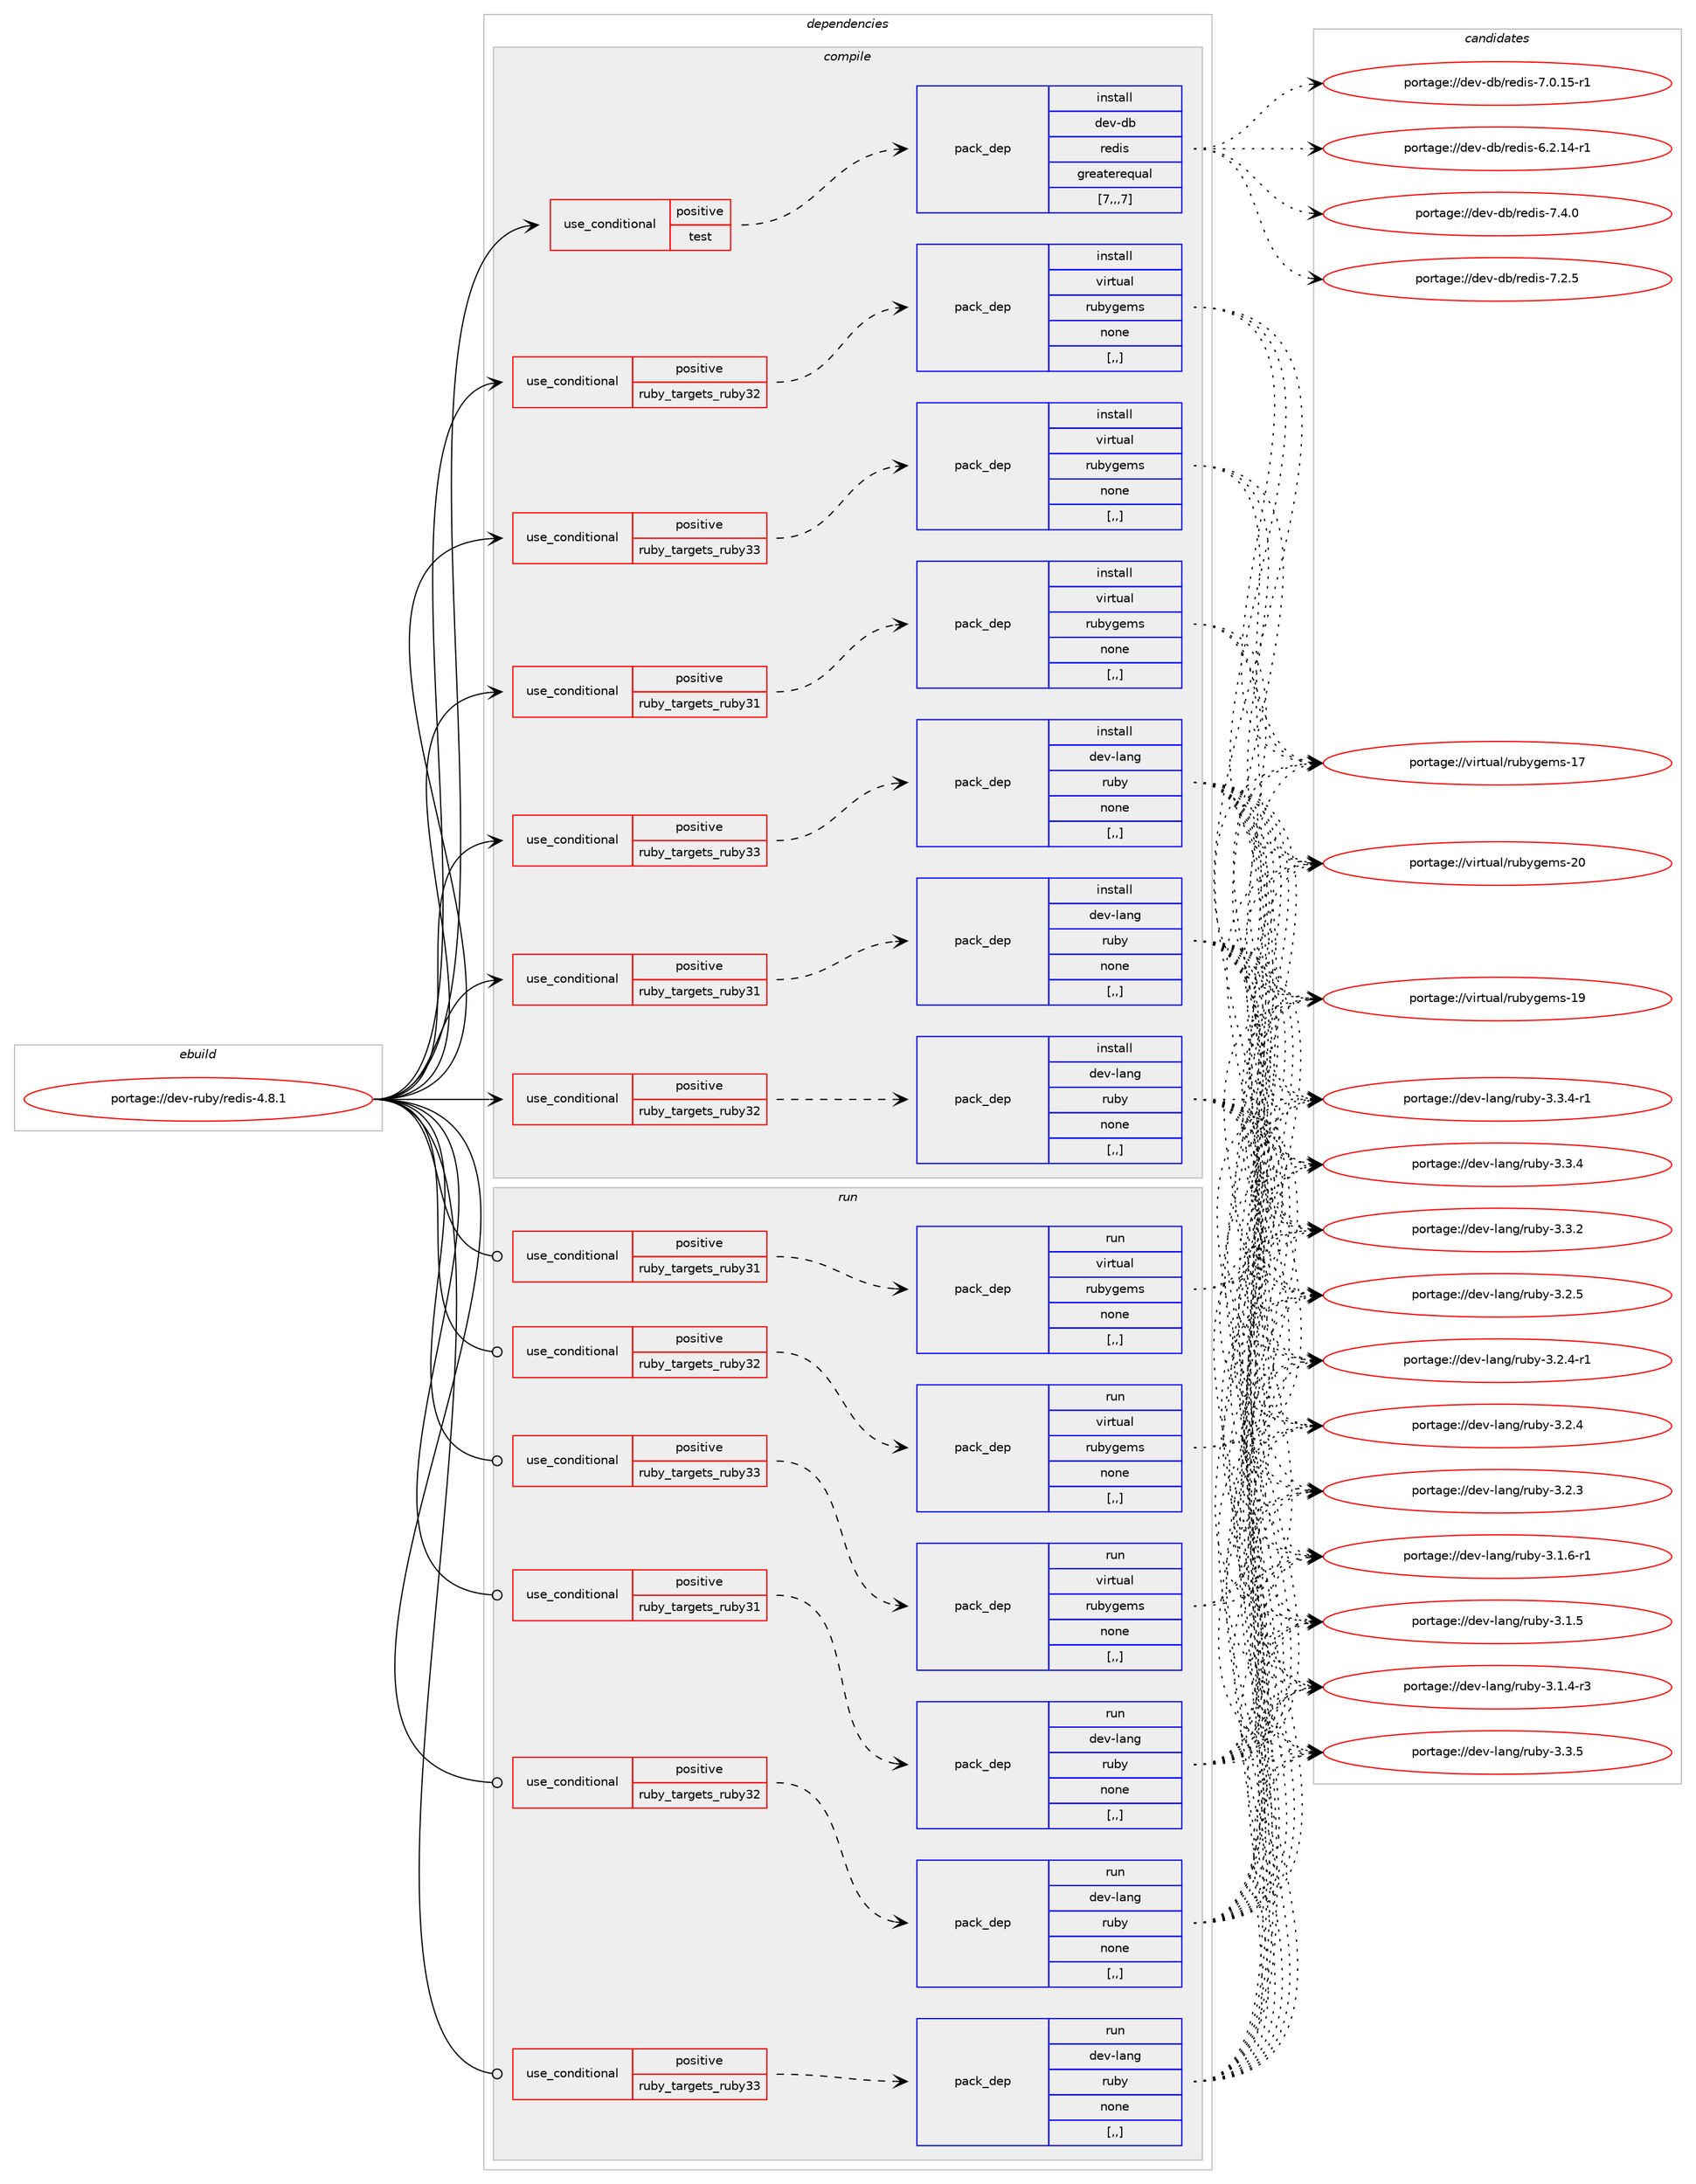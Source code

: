 digraph prolog {

# *************
# Graph options
# *************

newrank=true;
concentrate=true;
compound=true;
graph [rankdir=LR,fontname=Helvetica,fontsize=10,ranksep=1.5];#, ranksep=2.5, nodesep=0.2];
edge  [arrowhead=vee];
node  [fontname=Helvetica,fontsize=10];

# **********
# The ebuild
# **********

subgraph cluster_leftcol {
color=gray;
label=<<i>ebuild</i>>;
id [label="portage://dev-ruby/redis-4.8.1", color=red, width=4, href="../dev-ruby/redis-4.8.1.svg"];
}

# ****************
# The dependencies
# ****************

subgraph cluster_midcol {
color=gray;
label=<<i>dependencies</i>>;
subgraph cluster_compile {
fillcolor="#eeeeee";
style=filled;
label=<<i>compile</i>>;
subgraph cond185310 {
dependency694313 [label=<<TABLE BORDER="0" CELLBORDER="1" CELLSPACING="0" CELLPADDING="4"><TR><TD ROWSPAN="3" CELLPADDING="10">use_conditional</TD></TR><TR><TD>positive</TD></TR><TR><TD>ruby_targets_ruby31</TD></TR></TABLE>>, shape=none, color=red];
subgraph pack504052 {
dependency694314 [label=<<TABLE BORDER="0" CELLBORDER="1" CELLSPACING="0" CELLPADDING="4" WIDTH="220"><TR><TD ROWSPAN="6" CELLPADDING="30">pack_dep</TD></TR><TR><TD WIDTH="110">install</TD></TR><TR><TD>dev-lang</TD></TR><TR><TD>ruby</TD></TR><TR><TD>none</TD></TR><TR><TD>[,,]</TD></TR></TABLE>>, shape=none, color=blue];
}
dependency694313:e -> dependency694314:w [weight=20,style="dashed",arrowhead="vee"];
}
id:e -> dependency694313:w [weight=20,style="solid",arrowhead="vee"];
subgraph cond185311 {
dependency694315 [label=<<TABLE BORDER="0" CELLBORDER="1" CELLSPACING="0" CELLPADDING="4"><TR><TD ROWSPAN="3" CELLPADDING="10">use_conditional</TD></TR><TR><TD>positive</TD></TR><TR><TD>ruby_targets_ruby31</TD></TR></TABLE>>, shape=none, color=red];
subgraph pack504053 {
dependency694316 [label=<<TABLE BORDER="0" CELLBORDER="1" CELLSPACING="0" CELLPADDING="4" WIDTH="220"><TR><TD ROWSPAN="6" CELLPADDING="30">pack_dep</TD></TR><TR><TD WIDTH="110">install</TD></TR><TR><TD>virtual</TD></TR><TR><TD>rubygems</TD></TR><TR><TD>none</TD></TR><TR><TD>[,,]</TD></TR></TABLE>>, shape=none, color=blue];
}
dependency694315:e -> dependency694316:w [weight=20,style="dashed",arrowhead="vee"];
}
id:e -> dependency694315:w [weight=20,style="solid",arrowhead="vee"];
subgraph cond185312 {
dependency694317 [label=<<TABLE BORDER="0" CELLBORDER="1" CELLSPACING="0" CELLPADDING="4"><TR><TD ROWSPAN="3" CELLPADDING="10">use_conditional</TD></TR><TR><TD>positive</TD></TR><TR><TD>ruby_targets_ruby32</TD></TR></TABLE>>, shape=none, color=red];
subgraph pack504054 {
dependency694318 [label=<<TABLE BORDER="0" CELLBORDER="1" CELLSPACING="0" CELLPADDING="4" WIDTH="220"><TR><TD ROWSPAN="6" CELLPADDING="30">pack_dep</TD></TR><TR><TD WIDTH="110">install</TD></TR><TR><TD>dev-lang</TD></TR><TR><TD>ruby</TD></TR><TR><TD>none</TD></TR><TR><TD>[,,]</TD></TR></TABLE>>, shape=none, color=blue];
}
dependency694317:e -> dependency694318:w [weight=20,style="dashed",arrowhead="vee"];
}
id:e -> dependency694317:w [weight=20,style="solid",arrowhead="vee"];
subgraph cond185313 {
dependency694319 [label=<<TABLE BORDER="0" CELLBORDER="1" CELLSPACING="0" CELLPADDING="4"><TR><TD ROWSPAN="3" CELLPADDING="10">use_conditional</TD></TR><TR><TD>positive</TD></TR><TR><TD>ruby_targets_ruby32</TD></TR></TABLE>>, shape=none, color=red];
subgraph pack504055 {
dependency694320 [label=<<TABLE BORDER="0" CELLBORDER="1" CELLSPACING="0" CELLPADDING="4" WIDTH="220"><TR><TD ROWSPAN="6" CELLPADDING="30">pack_dep</TD></TR><TR><TD WIDTH="110">install</TD></TR><TR><TD>virtual</TD></TR><TR><TD>rubygems</TD></TR><TR><TD>none</TD></TR><TR><TD>[,,]</TD></TR></TABLE>>, shape=none, color=blue];
}
dependency694319:e -> dependency694320:w [weight=20,style="dashed",arrowhead="vee"];
}
id:e -> dependency694319:w [weight=20,style="solid",arrowhead="vee"];
subgraph cond185314 {
dependency694321 [label=<<TABLE BORDER="0" CELLBORDER="1" CELLSPACING="0" CELLPADDING="4"><TR><TD ROWSPAN="3" CELLPADDING="10">use_conditional</TD></TR><TR><TD>positive</TD></TR><TR><TD>ruby_targets_ruby33</TD></TR></TABLE>>, shape=none, color=red];
subgraph pack504056 {
dependency694322 [label=<<TABLE BORDER="0" CELLBORDER="1" CELLSPACING="0" CELLPADDING="4" WIDTH="220"><TR><TD ROWSPAN="6" CELLPADDING="30">pack_dep</TD></TR><TR><TD WIDTH="110">install</TD></TR><TR><TD>dev-lang</TD></TR><TR><TD>ruby</TD></TR><TR><TD>none</TD></TR><TR><TD>[,,]</TD></TR></TABLE>>, shape=none, color=blue];
}
dependency694321:e -> dependency694322:w [weight=20,style="dashed",arrowhead="vee"];
}
id:e -> dependency694321:w [weight=20,style="solid",arrowhead="vee"];
subgraph cond185315 {
dependency694323 [label=<<TABLE BORDER="0" CELLBORDER="1" CELLSPACING="0" CELLPADDING="4"><TR><TD ROWSPAN="3" CELLPADDING="10">use_conditional</TD></TR><TR><TD>positive</TD></TR><TR><TD>ruby_targets_ruby33</TD></TR></TABLE>>, shape=none, color=red];
subgraph pack504057 {
dependency694324 [label=<<TABLE BORDER="0" CELLBORDER="1" CELLSPACING="0" CELLPADDING="4" WIDTH="220"><TR><TD ROWSPAN="6" CELLPADDING="30">pack_dep</TD></TR><TR><TD WIDTH="110">install</TD></TR><TR><TD>virtual</TD></TR><TR><TD>rubygems</TD></TR><TR><TD>none</TD></TR><TR><TD>[,,]</TD></TR></TABLE>>, shape=none, color=blue];
}
dependency694323:e -> dependency694324:w [weight=20,style="dashed",arrowhead="vee"];
}
id:e -> dependency694323:w [weight=20,style="solid",arrowhead="vee"];
subgraph cond185316 {
dependency694325 [label=<<TABLE BORDER="0" CELLBORDER="1" CELLSPACING="0" CELLPADDING="4"><TR><TD ROWSPAN="3" CELLPADDING="10">use_conditional</TD></TR><TR><TD>positive</TD></TR><TR><TD>test</TD></TR></TABLE>>, shape=none, color=red];
subgraph pack504058 {
dependency694326 [label=<<TABLE BORDER="0" CELLBORDER="1" CELLSPACING="0" CELLPADDING="4" WIDTH="220"><TR><TD ROWSPAN="6" CELLPADDING="30">pack_dep</TD></TR><TR><TD WIDTH="110">install</TD></TR><TR><TD>dev-db</TD></TR><TR><TD>redis</TD></TR><TR><TD>greaterequal</TD></TR><TR><TD>[7,,,7]</TD></TR></TABLE>>, shape=none, color=blue];
}
dependency694325:e -> dependency694326:w [weight=20,style="dashed",arrowhead="vee"];
}
id:e -> dependency694325:w [weight=20,style="solid",arrowhead="vee"];
}
subgraph cluster_compileandrun {
fillcolor="#eeeeee";
style=filled;
label=<<i>compile and run</i>>;
}
subgraph cluster_run {
fillcolor="#eeeeee";
style=filled;
label=<<i>run</i>>;
subgraph cond185317 {
dependency694327 [label=<<TABLE BORDER="0" CELLBORDER="1" CELLSPACING="0" CELLPADDING="4"><TR><TD ROWSPAN="3" CELLPADDING="10">use_conditional</TD></TR><TR><TD>positive</TD></TR><TR><TD>ruby_targets_ruby31</TD></TR></TABLE>>, shape=none, color=red];
subgraph pack504059 {
dependency694328 [label=<<TABLE BORDER="0" CELLBORDER="1" CELLSPACING="0" CELLPADDING="4" WIDTH="220"><TR><TD ROWSPAN="6" CELLPADDING="30">pack_dep</TD></TR><TR><TD WIDTH="110">run</TD></TR><TR><TD>dev-lang</TD></TR><TR><TD>ruby</TD></TR><TR><TD>none</TD></TR><TR><TD>[,,]</TD></TR></TABLE>>, shape=none, color=blue];
}
dependency694327:e -> dependency694328:w [weight=20,style="dashed",arrowhead="vee"];
}
id:e -> dependency694327:w [weight=20,style="solid",arrowhead="odot"];
subgraph cond185318 {
dependency694329 [label=<<TABLE BORDER="0" CELLBORDER="1" CELLSPACING="0" CELLPADDING="4"><TR><TD ROWSPAN="3" CELLPADDING="10">use_conditional</TD></TR><TR><TD>positive</TD></TR><TR><TD>ruby_targets_ruby31</TD></TR></TABLE>>, shape=none, color=red];
subgraph pack504060 {
dependency694330 [label=<<TABLE BORDER="0" CELLBORDER="1" CELLSPACING="0" CELLPADDING="4" WIDTH="220"><TR><TD ROWSPAN="6" CELLPADDING="30">pack_dep</TD></TR><TR><TD WIDTH="110">run</TD></TR><TR><TD>virtual</TD></TR><TR><TD>rubygems</TD></TR><TR><TD>none</TD></TR><TR><TD>[,,]</TD></TR></TABLE>>, shape=none, color=blue];
}
dependency694329:e -> dependency694330:w [weight=20,style="dashed",arrowhead="vee"];
}
id:e -> dependency694329:w [weight=20,style="solid",arrowhead="odot"];
subgraph cond185319 {
dependency694331 [label=<<TABLE BORDER="0" CELLBORDER="1" CELLSPACING="0" CELLPADDING="4"><TR><TD ROWSPAN="3" CELLPADDING="10">use_conditional</TD></TR><TR><TD>positive</TD></TR><TR><TD>ruby_targets_ruby32</TD></TR></TABLE>>, shape=none, color=red];
subgraph pack504061 {
dependency694332 [label=<<TABLE BORDER="0" CELLBORDER="1" CELLSPACING="0" CELLPADDING="4" WIDTH="220"><TR><TD ROWSPAN="6" CELLPADDING="30">pack_dep</TD></TR><TR><TD WIDTH="110">run</TD></TR><TR><TD>dev-lang</TD></TR><TR><TD>ruby</TD></TR><TR><TD>none</TD></TR><TR><TD>[,,]</TD></TR></TABLE>>, shape=none, color=blue];
}
dependency694331:e -> dependency694332:w [weight=20,style="dashed",arrowhead="vee"];
}
id:e -> dependency694331:w [weight=20,style="solid",arrowhead="odot"];
subgraph cond185320 {
dependency694333 [label=<<TABLE BORDER="0" CELLBORDER="1" CELLSPACING="0" CELLPADDING="4"><TR><TD ROWSPAN="3" CELLPADDING="10">use_conditional</TD></TR><TR><TD>positive</TD></TR><TR><TD>ruby_targets_ruby32</TD></TR></TABLE>>, shape=none, color=red];
subgraph pack504062 {
dependency694334 [label=<<TABLE BORDER="0" CELLBORDER="1" CELLSPACING="0" CELLPADDING="4" WIDTH="220"><TR><TD ROWSPAN="6" CELLPADDING="30">pack_dep</TD></TR><TR><TD WIDTH="110">run</TD></TR><TR><TD>virtual</TD></TR><TR><TD>rubygems</TD></TR><TR><TD>none</TD></TR><TR><TD>[,,]</TD></TR></TABLE>>, shape=none, color=blue];
}
dependency694333:e -> dependency694334:w [weight=20,style="dashed",arrowhead="vee"];
}
id:e -> dependency694333:w [weight=20,style="solid",arrowhead="odot"];
subgraph cond185321 {
dependency694335 [label=<<TABLE BORDER="0" CELLBORDER="1" CELLSPACING="0" CELLPADDING="4"><TR><TD ROWSPAN="3" CELLPADDING="10">use_conditional</TD></TR><TR><TD>positive</TD></TR><TR><TD>ruby_targets_ruby33</TD></TR></TABLE>>, shape=none, color=red];
subgraph pack504063 {
dependency694336 [label=<<TABLE BORDER="0" CELLBORDER="1" CELLSPACING="0" CELLPADDING="4" WIDTH="220"><TR><TD ROWSPAN="6" CELLPADDING="30">pack_dep</TD></TR><TR><TD WIDTH="110">run</TD></TR><TR><TD>dev-lang</TD></TR><TR><TD>ruby</TD></TR><TR><TD>none</TD></TR><TR><TD>[,,]</TD></TR></TABLE>>, shape=none, color=blue];
}
dependency694335:e -> dependency694336:w [weight=20,style="dashed",arrowhead="vee"];
}
id:e -> dependency694335:w [weight=20,style="solid",arrowhead="odot"];
subgraph cond185322 {
dependency694337 [label=<<TABLE BORDER="0" CELLBORDER="1" CELLSPACING="0" CELLPADDING="4"><TR><TD ROWSPAN="3" CELLPADDING="10">use_conditional</TD></TR><TR><TD>positive</TD></TR><TR><TD>ruby_targets_ruby33</TD></TR></TABLE>>, shape=none, color=red];
subgraph pack504064 {
dependency694338 [label=<<TABLE BORDER="0" CELLBORDER="1" CELLSPACING="0" CELLPADDING="4" WIDTH="220"><TR><TD ROWSPAN="6" CELLPADDING="30">pack_dep</TD></TR><TR><TD WIDTH="110">run</TD></TR><TR><TD>virtual</TD></TR><TR><TD>rubygems</TD></TR><TR><TD>none</TD></TR><TR><TD>[,,]</TD></TR></TABLE>>, shape=none, color=blue];
}
dependency694337:e -> dependency694338:w [weight=20,style="dashed",arrowhead="vee"];
}
id:e -> dependency694337:w [weight=20,style="solid",arrowhead="odot"];
}
}

# **************
# The candidates
# **************

subgraph cluster_choices {
rank=same;
color=gray;
label=<<i>candidates</i>>;

subgraph choice504052 {
color=black;
nodesep=1;
choice10010111845108971101034711411798121455146514653 [label="portage://dev-lang/ruby-3.3.5", color=red, width=4,href="../dev-lang/ruby-3.3.5.svg"];
choice100101118451089711010347114117981214551465146524511449 [label="portage://dev-lang/ruby-3.3.4-r1", color=red, width=4,href="../dev-lang/ruby-3.3.4-r1.svg"];
choice10010111845108971101034711411798121455146514652 [label="portage://dev-lang/ruby-3.3.4", color=red, width=4,href="../dev-lang/ruby-3.3.4.svg"];
choice10010111845108971101034711411798121455146514650 [label="portage://dev-lang/ruby-3.3.2", color=red, width=4,href="../dev-lang/ruby-3.3.2.svg"];
choice10010111845108971101034711411798121455146504653 [label="portage://dev-lang/ruby-3.2.5", color=red, width=4,href="../dev-lang/ruby-3.2.5.svg"];
choice100101118451089711010347114117981214551465046524511449 [label="portage://dev-lang/ruby-3.2.4-r1", color=red, width=4,href="../dev-lang/ruby-3.2.4-r1.svg"];
choice10010111845108971101034711411798121455146504652 [label="portage://dev-lang/ruby-3.2.4", color=red, width=4,href="../dev-lang/ruby-3.2.4.svg"];
choice10010111845108971101034711411798121455146504651 [label="portage://dev-lang/ruby-3.2.3", color=red, width=4,href="../dev-lang/ruby-3.2.3.svg"];
choice100101118451089711010347114117981214551464946544511449 [label="portage://dev-lang/ruby-3.1.6-r1", color=red, width=4,href="../dev-lang/ruby-3.1.6-r1.svg"];
choice10010111845108971101034711411798121455146494653 [label="portage://dev-lang/ruby-3.1.5", color=red, width=4,href="../dev-lang/ruby-3.1.5.svg"];
choice100101118451089711010347114117981214551464946524511451 [label="portage://dev-lang/ruby-3.1.4-r3", color=red, width=4,href="../dev-lang/ruby-3.1.4-r3.svg"];
dependency694314:e -> choice10010111845108971101034711411798121455146514653:w [style=dotted,weight="100"];
dependency694314:e -> choice100101118451089711010347114117981214551465146524511449:w [style=dotted,weight="100"];
dependency694314:e -> choice10010111845108971101034711411798121455146514652:w [style=dotted,weight="100"];
dependency694314:e -> choice10010111845108971101034711411798121455146514650:w [style=dotted,weight="100"];
dependency694314:e -> choice10010111845108971101034711411798121455146504653:w [style=dotted,weight="100"];
dependency694314:e -> choice100101118451089711010347114117981214551465046524511449:w [style=dotted,weight="100"];
dependency694314:e -> choice10010111845108971101034711411798121455146504652:w [style=dotted,weight="100"];
dependency694314:e -> choice10010111845108971101034711411798121455146504651:w [style=dotted,weight="100"];
dependency694314:e -> choice100101118451089711010347114117981214551464946544511449:w [style=dotted,weight="100"];
dependency694314:e -> choice10010111845108971101034711411798121455146494653:w [style=dotted,weight="100"];
dependency694314:e -> choice100101118451089711010347114117981214551464946524511451:w [style=dotted,weight="100"];
}
subgraph choice504053 {
color=black;
nodesep=1;
choice118105114116117971084711411798121103101109115455048 [label="portage://virtual/rubygems-20", color=red, width=4,href="../virtual/rubygems-20.svg"];
choice118105114116117971084711411798121103101109115454957 [label="portage://virtual/rubygems-19", color=red, width=4,href="../virtual/rubygems-19.svg"];
choice118105114116117971084711411798121103101109115454955 [label="portage://virtual/rubygems-17", color=red, width=4,href="../virtual/rubygems-17.svg"];
dependency694316:e -> choice118105114116117971084711411798121103101109115455048:w [style=dotted,weight="100"];
dependency694316:e -> choice118105114116117971084711411798121103101109115454957:w [style=dotted,weight="100"];
dependency694316:e -> choice118105114116117971084711411798121103101109115454955:w [style=dotted,weight="100"];
}
subgraph choice504054 {
color=black;
nodesep=1;
choice10010111845108971101034711411798121455146514653 [label="portage://dev-lang/ruby-3.3.5", color=red, width=4,href="../dev-lang/ruby-3.3.5.svg"];
choice100101118451089711010347114117981214551465146524511449 [label="portage://dev-lang/ruby-3.3.4-r1", color=red, width=4,href="../dev-lang/ruby-3.3.4-r1.svg"];
choice10010111845108971101034711411798121455146514652 [label="portage://dev-lang/ruby-3.3.4", color=red, width=4,href="../dev-lang/ruby-3.3.4.svg"];
choice10010111845108971101034711411798121455146514650 [label="portage://dev-lang/ruby-3.3.2", color=red, width=4,href="../dev-lang/ruby-3.3.2.svg"];
choice10010111845108971101034711411798121455146504653 [label="portage://dev-lang/ruby-3.2.5", color=red, width=4,href="../dev-lang/ruby-3.2.5.svg"];
choice100101118451089711010347114117981214551465046524511449 [label="portage://dev-lang/ruby-3.2.4-r1", color=red, width=4,href="../dev-lang/ruby-3.2.4-r1.svg"];
choice10010111845108971101034711411798121455146504652 [label="portage://dev-lang/ruby-3.2.4", color=red, width=4,href="../dev-lang/ruby-3.2.4.svg"];
choice10010111845108971101034711411798121455146504651 [label="portage://dev-lang/ruby-3.2.3", color=red, width=4,href="../dev-lang/ruby-3.2.3.svg"];
choice100101118451089711010347114117981214551464946544511449 [label="portage://dev-lang/ruby-3.1.6-r1", color=red, width=4,href="../dev-lang/ruby-3.1.6-r1.svg"];
choice10010111845108971101034711411798121455146494653 [label="portage://dev-lang/ruby-3.1.5", color=red, width=4,href="../dev-lang/ruby-3.1.5.svg"];
choice100101118451089711010347114117981214551464946524511451 [label="portage://dev-lang/ruby-3.1.4-r3", color=red, width=4,href="../dev-lang/ruby-3.1.4-r3.svg"];
dependency694318:e -> choice10010111845108971101034711411798121455146514653:w [style=dotted,weight="100"];
dependency694318:e -> choice100101118451089711010347114117981214551465146524511449:w [style=dotted,weight="100"];
dependency694318:e -> choice10010111845108971101034711411798121455146514652:w [style=dotted,weight="100"];
dependency694318:e -> choice10010111845108971101034711411798121455146514650:w [style=dotted,weight="100"];
dependency694318:e -> choice10010111845108971101034711411798121455146504653:w [style=dotted,weight="100"];
dependency694318:e -> choice100101118451089711010347114117981214551465046524511449:w [style=dotted,weight="100"];
dependency694318:e -> choice10010111845108971101034711411798121455146504652:w [style=dotted,weight="100"];
dependency694318:e -> choice10010111845108971101034711411798121455146504651:w [style=dotted,weight="100"];
dependency694318:e -> choice100101118451089711010347114117981214551464946544511449:w [style=dotted,weight="100"];
dependency694318:e -> choice10010111845108971101034711411798121455146494653:w [style=dotted,weight="100"];
dependency694318:e -> choice100101118451089711010347114117981214551464946524511451:w [style=dotted,weight="100"];
}
subgraph choice504055 {
color=black;
nodesep=1;
choice118105114116117971084711411798121103101109115455048 [label="portage://virtual/rubygems-20", color=red, width=4,href="../virtual/rubygems-20.svg"];
choice118105114116117971084711411798121103101109115454957 [label="portage://virtual/rubygems-19", color=red, width=4,href="../virtual/rubygems-19.svg"];
choice118105114116117971084711411798121103101109115454955 [label="portage://virtual/rubygems-17", color=red, width=4,href="../virtual/rubygems-17.svg"];
dependency694320:e -> choice118105114116117971084711411798121103101109115455048:w [style=dotted,weight="100"];
dependency694320:e -> choice118105114116117971084711411798121103101109115454957:w [style=dotted,weight="100"];
dependency694320:e -> choice118105114116117971084711411798121103101109115454955:w [style=dotted,weight="100"];
}
subgraph choice504056 {
color=black;
nodesep=1;
choice10010111845108971101034711411798121455146514653 [label="portage://dev-lang/ruby-3.3.5", color=red, width=4,href="../dev-lang/ruby-3.3.5.svg"];
choice100101118451089711010347114117981214551465146524511449 [label="portage://dev-lang/ruby-3.3.4-r1", color=red, width=4,href="../dev-lang/ruby-3.3.4-r1.svg"];
choice10010111845108971101034711411798121455146514652 [label="portage://dev-lang/ruby-3.3.4", color=red, width=4,href="../dev-lang/ruby-3.3.4.svg"];
choice10010111845108971101034711411798121455146514650 [label="portage://dev-lang/ruby-3.3.2", color=red, width=4,href="../dev-lang/ruby-3.3.2.svg"];
choice10010111845108971101034711411798121455146504653 [label="portage://dev-lang/ruby-3.2.5", color=red, width=4,href="../dev-lang/ruby-3.2.5.svg"];
choice100101118451089711010347114117981214551465046524511449 [label="portage://dev-lang/ruby-3.2.4-r1", color=red, width=4,href="../dev-lang/ruby-3.2.4-r1.svg"];
choice10010111845108971101034711411798121455146504652 [label="portage://dev-lang/ruby-3.2.4", color=red, width=4,href="../dev-lang/ruby-3.2.4.svg"];
choice10010111845108971101034711411798121455146504651 [label="portage://dev-lang/ruby-3.2.3", color=red, width=4,href="../dev-lang/ruby-3.2.3.svg"];
choice100101118451089711010347114117981214551464946544511449 [label="portage://dev-lang/ruby-3.1.6-r1", color=red, width=4,href="../dev-lang/ruby-3.1.6-r1.svg"];
choice10010111845108971101034711411798121455146494653 [label="portage://dev-lang/ruby-3.1.5", color=red, width=4,href="../dev-lang/ruby-3.1.5.svg"];
choice100101118451089711010347114117981214551464946524511451 [label="portage://dev-lang/ruby-3.1.4-r3", color=red, width=4,href="../dev-lang/ruby-3.1.4-r3.svg"];
dependency694322:e -> choice10010111845108971101034711411798121455146514653:w [style=dotted,weight="100"];
dependency694322:e -> choice100101118451089711010347114117981214551465146524511449:w [style=dotted,weight="100"];
dependency694322:e -> choice10010111845108971101034711411798121455146514652:w [style=dotted,weight="100"];
dependency694322:e -> choice10010111845108971101034711411798121455146514650:w [style=dotted,weight="100"];
dependency694322:e -> choice10010111845108971101034711411798121455146504653:w [style=dotted,weight="100"];
dependency694322:e -> choice100101118451089711010347114117981214551465046524511449:w [style=dotted,weight="100"];
dependency694322:e -> choice10010111845108971101034711411798121455146504652:w [style=dotted,weight="100"];
dependency694322:e -> choice10010111845108971101034711411798121455146504651:w [style=dotted,weight="100"];
dependency694322:e -> choice100101118451089711010347114117981214551464946544511449:w [style=dotted,weight="100"];
dependency694322:e -> choice10010111845108971101034711411798121455146494653:w [style=dotted,weight="100"];
dependency694322:e -> choice100101118451089711010347114117981214551464946524511451:w [style=dotted,weight="100"];
}
subgraph choice504057 {
color=black;
nodesep=1;
choice118105114116117971084711411798121103101109115455048 [label="portage://virtual/rubygems-20", color=red, width=4,href="../virtual/rubygems-20.svg"];
choice118105114116117971084711411798121103101109115454957 [label="portage://virtual/rubygems-19", color=red, width=4,href="../virtual/rubygems-19.svg"];
choice118105114116117971084711411798121103101109115454955 [label="portage://virtual/rubygems-17", color=red, width=4,href="../virtual/rubygems-17.svg"];
dependency694324:e -> choice118105114116117971084711411798121103101109115455048:w [style=dotted,weight="100"];
dependency694324:e -> choice118105114116117971084711411798121103101109115454957:w [style=dotted,weight="100"];
dependency694324:e -> choice118105114116117971084711411798121103101109115454955:w [style=dotted,weight="100"];
}
subgraph choice504058 {
color=black;
nodesep=1;
choice100101118451009847114101100105115455546524648 [label="portage://dev-db/redis-7.4.0", color=red, width=4,href="../dev-db/redis-7.4.0.svg"];
choice100101118451009847114101100105115455546504653 [label="portage://dev-db/redis-7.2.5", color=red, width=4,href="../dev-db/redis-7.2.5.svg"];
choice100101118451009847114101100105115455546484649534511449 [label="portage://dev-db/redis-7.0.15-r1", color=red, width=4,href="../dev-db/redis-7.0.15-r1.svg"];
choice100101118451009847114101100105115455446504649524511449 [label="portage://dev-db/redis-6.2.14-r1", color=red, width=4,href="../dev-db/redis-6.2.14-r1.svg"];
dependency694326:e -> choice100101118451009847114101100105115455546524648:w [style=dotted,weight="100"];
dependency694326:e -> choice100101118451009847114101100105115455546504653:w [style=dotted,weight="100"];
dependency694326:e -> choice100101118451009847114101100105115455546484649534511449:w [style=dotted,weight="100"];
dependency694326:e -> choice100101118451009847114101100105115455446504649524511449:w [style=dotted,weight="100"];
}
subgraph choice504059 {
color=black;
nodesep=1;
choice10010111845108971101034711411798121455146514653 [label="portage://dev-lang/ruby-3.3.5", color=red, width=4,href="../dev-lang/ruby-3.3.5.svg"];
choice100101118451089711010347114117981214551465146524511449 [label="portage://dev-lang/ruby-3.3.4-r1", color=red, width=4,href="../dev-lang/ruby-3.3.4-r1.svg"];
choice10010111845108971101034711411798121455146514652 [label="portage://dev-lang/ruby-3.3.4", color=red, width=4,href="../dev-lang/ruby-3.3.4.svg"];
choice10010111845108971101034711411798121455146514650 [label="portage://dev-lang/ruby-3.3.2", color=red, width=4,href="../dev-lang/ruby-3.3.2.svg"];
choice10010111845108971101034711411798121455146504653 [label="portage://dev-lang/ruby-3.2.5", color=red, width=4,href="../dev-lang/ruby-3.2.5.svg"];
choice100101118451089711010347114117981214551465046524511449 [label="portage://dev-lang/ruby-3.2.4-r1", color=red, width=4,href="../dev-lang/ruby-3.2.4-r1.svg"];
choice10010111845108971101034711411798121455146504652 [label="portage://dev-lang/ruby-3.2.4", color=red, width=4,href="../dev-lang/ruby-3.2.4.svg"];
choice10010111845108971101034711411798121455146504651 [label="portage://dev-lang/ruby-3.2.3", color=red, width=4,href="../dev-lang/ruby-3.2.3.svg"];
choice100101118451089711010347114117981214551464946544511449 [label="portage://dev-lang/ruby-3.1.6-r1", color=red, width=4,href="../dev-lang/ruby-3.1.6-r1.svg"];
choice10010111845108971101034711411798121455146494653 [label="portage://dev-lang/ruby-3.1.5", color=red, width=4,href="../dev-lang/ruby-3.1.5.svg"];
choice100101118451089711010347114117981214551464946524511451 [label="portage://dev-lang/ruby-3.1.4-r3", color=red, width=4,href="../dev-lang/ruby-3.1.4-r3.svg"];
dependency694328:e -> choice10010111845108971101034711411798121455146514653:w [style=dotted,weight="100"];
dependency694328:e -> choice100101118451089711010347114117981214551465146524511449:w [style=dotted,weight="100"];
dependency694328:e -> choice10010111845108971101034711411798121455146514652:w [style=dotted,weight="100"];
dependency694328:e -> choice10010111845108971101034711411798121455146514650:w [style=dotted,weight="100"];
dependency694328:e -> choice10010111845108971101034711411798121455146504653:w [style=dotted,weight="100"];
dependency694328:e -> choice100101118451089711010347114117981214551465046524511449:w [style=dotted,weight="100"];
dependency694328:e -> choice10010111845108971101034711411798121455146504652:w [style=dotted,weight="100"];
dependency694328:e -> choice10010111845108971101034711411798121455146504651:w [style=dotted,weight="100"];
dependency694328:e -> choice100101118451089711010347114117981214551464946544511449:w [style=dotted,weight="100"];
dependency694328:e -> choice10010111845108971101034711411798121455146494653:w [style=dotted,weight="100"];
dependency694328:e -> choice100101118451089711010347114117981214551464946524511451:w [style=dotted,weight="100"];
}
subgraph choice504060 {
color=black;
nodesep=1;
choice118105114116117971084711411798121103101109115455048 [label="portage://virtual/rubygems-20", color=red, width=4,href="../virtual/rubygems-20.svg"];
choice118105114116117971084711411798121103101109115454957 [label="portage://virtual/rubygems-19", color=red, width=4,href="../virtual/rubygems-19.svg"];
choice118105114116117971084711411798121103101109115454955 [label="portage://virtual/rubygems-17", color=red, width=4,href="../virtual/rubygems-17.svg"];
dependency694330:e -> choice118105114116117971084711411798121103101109115455048:w [style=dotted,weight="100"];
dependency694330:e -> choice118105114116117971084711411798121103101109115454957:w [style=dotted,weight="100"];
dependency694330:e -> choice118105114116117971084711411798121103101109115454955:w [style=dotted,weight="100"];
}
subgraph choice504061 {
color=black;
nodesep=1;
choice10010111845108971101034711411798121455146514653 [label="portage://dev-lang/ruby-3.3.5", color=red, width=4,href="../dev-lang/ruby-3.3.5.svg"];
choice100101118451089711010347114117981214551465146524511449 [label="portage://dev-lang/ruby-3.3.4-r1", color=red, width=4,href="../dev-lang/ruby-3.3.4-r1.svg"];
choice10010111845108971101034711411798121455146514652 [label="portage://dev-lang/ruby-3.3.4", color=red, width=4,href="../dev-lang/ruby-3.3.4.svg"];
choice10010111845108971101034711411798121455146514650 [label="portage://dev-lang/ruby-3.3.2", color=red, width=4,href="../dev-lang/ruby-3.3.2.svg"];
choice10010111845108971101034711411798121455146504653 [label="portage://dev-lang/ruby-3.2.5", color=red, width=4,href="../dev-lang/ruby-3.2.5.svg"];
choice100101118451089711010347114117981214551465046524511449 [label="portage://dev-lang/ruby-3.2.4-r1", color=red, width=4,href="../dev-lang/ruby-3.2.4-r1.svg"];
choice10010111845108971101034711411798121455146504652 [label="portage://dev-lang/ruby-3.2.4", color=red, width=4,href="../dev-lang/ruby-3.2.4.svg"];
choice10010111845108971101034711411798121455146504651 [label="portage://dev-lang/ruby-3.2.3", color=red, width=4,href="../dev-lang/ruby-3.2.3.svg"];
choice100101118451089711010347114117981214551464946544511449 [label="portage://dev-lang/ruby-3.1.6-r1", color=red, width=4,href="../dev-lang/ruby-3.1.6-r1.svg"];
choice10010111845108971101034711411798121455146494653 [label="portage://dev-lang/ruby-3.1.5", color=red, width=4,href="../dev-lang/ruby-3.1.5.svg"];
choice100101118451089711010347114117981214551464946524511451 [label="portage://dev-lang/ruby-3.1.4-r3", color=red, width=4,href="../dev-lang/ruby-3.1.4-r3.svg"];
dependency694332:e -> choice10010111845108971101034711411798121455146514653:w [style=dotted,weight="100"];
dependency694332:e -> choice100101118451089711010347114117981214551465146524511449:w [style=dotted,weight="100"];
dependency694332:e -> choice10010111845108971101034711411798121455146514652:w [style=dotted,weight="100"];
dependency694332:e -> choice10010111845108971101034711411798121455146514650:w [style=dotted,weight="100"];
dependency694332:e -> choice10010111845108971101034711411798121455146504653:w [style=dotted,weight="100"];
dependency694332:e -> choice100101118451089711010347114117981214551465046524511449:w [style=dotted,weight="100"];
dependency694332:e -> choice10010111845108971101034711411798121455146504652:w [style=dotted,weight="100"];
dependency694332:e -> choice10010111845108971101034711411798121455146504651:w [style=dotted,weight="100"];
dependency694332:e -> choice100101118451089711010347114117981214551464946544511449:w [style=dotted,weight="100"];
dependency694332:e -> choice10010111845108971101034711411798121455146494653:w [style=dotted,weight="100"];
dependency694332:e -> choice100101118451089711010347114117981214551464946524511451:w [style=dotted,weight="100"];
}
subgraph choice504062 {
color=black;
nodesep=1;
choice118105114116117971084711411798121103101109115455048 [label="portage://virtual/rubygems-20", color=red, width=4,href="../virtual/rubygems-20.svg"];
choice118105114116117971084711411798121103101109115454957 [label="portage://virtual/rubygems-19", color=red, width=4,href="../virtual/rubygems-19.svg"];
choice118105114116117971084711411798121103101109115454955 [label="portage://virtual/rubygems-17", color=red, width=4,href="../virtual/rubygems-17.svg"];
dependency694334:e -> choice118105114116117971084711411798121103101109115455048:w [style=dotted,weight="100"];
dependency694334:e -> choice118105114116117971084711411798121103101109115454957:w [style=dotted,weight="100"];
dependency694334:e -> choice118105114116117971084711411798121103101109115454955:w [style=dotted,weight="100"];
}
subgraph choice504063 {
color=black;
nodesep=1;
choice10010111845108971101034711411798121455146514653 [label="portage://dev-lang/ruby-3.3.5", color=red, width=4,href="../dev-lang/ruby-3.3.5.svg"];
choice100101118451089711010347114117981214551465146524511449 [label="portage://dev-lang/ruby-3.3.4-r1", color=red, width=4,href="../dev-lang/ruby-3.3.4-r1.svg"];
choice10010111845108971101034711411798121455146514652 [label="portage://dev-lang/ruby-3.3.4", color=red, width=4,href="../dev-lang/ruby-3.3.4.svg"];
choice10010111845108971101034711411798121455146514650 [label="portage://dev-lang/ruby-3.3.2", color=red, width=4,href="../dev-lang/ruby-3.3.2.svg"];
choice10010111845108971101034711411798121455146504653 [label="portage://dev-lang/ruby-3.2.5", color=red, width=4,href="../dev-lang/ruby-3.2.5.svg"];
choice100101118451089711010347114117981214551465046524511449 [label="portage://dev-lang/ruby-3.2.4-r1", color=red, width=4,href="../dev-lang/ruby-3.2.4-r1.svg"];
choice10010111845108971101034711411798121455146504652 [label="portage://dev-lang/ruby-3.2.4", color=red, width=4,href="../dev-lang/ruby-3.2.4.svg"];
choice10010111845108971101034711411798121455146504651 [label="portage://dev-lang/ruby-3.2.3", color=red, width=4,href="../dev-lang/ruby-3.2.3.svg"];
choice100101118451089711010347114117981214551464946544511449 [label="portage://dev-lang/ruby-3.1.6-r1", color=red, width=4,href="../dev-lang/ruby-3.1.6-r1.svg"];
choice10010111845108971101034711411798121455146494653 [label="portage://dev-lang/ruby-3.1.5", color=red, width=4,href="../dev-lang/ruby-3.1.5.svg"];
choice100101118451089711010347114117981214551464946524511451 [label="portage://dev-lang/ruby-3.1.4-r3", color=red, width=4,href="../dev-lang/ruby-3.1.4-r3.svg"];
dependency694336:e -> choice10010111845108971101034711411798121455146514653:w [style=dotted,weight="100"];
dependency694336:e -> choice100101118451089711010347114117981214551465146524511449:w [style=dotted,weight="100"];
dependency694336:e -> choice10010111845108971101034711411798121455146514652:w [style=dotted,weight="100"];
dependency694336:e -> choice10010111845108971101034711411798121455146514650:w [style=dotted,weight="100"];
dependency694336:e -> choice10010111845108971101034711411798121455146504653:w [style=dotted,weight="100"];
dependency694336:e -> choice100101118451089711010347114117981214551465046524511449:w [style=dotted,weight="100"];
dependency694336:e -> choice10010111845108971101034711411798121455146504652:w [style=dotted,weight="100"];
dependency694336:e -> choice10010111845108971101034711411798121455146504651:w [style=dotted,weight="100"];
dependency694336:e -> choice100101118451089711010347114117981214551464946544511449:w [style=dotted,weight="100"];
dependency694336:e -> choice10010111845108971101034711411798121455146494653:w [style=dotted,weight="100"];
dependency694336:e -> choice100101118451089711010347114117981214551464946524511451:w [style=dotted,weight="100"];
}
subgraph choice504064 {
color=black;
nodesep=1;
choice118105114116117971084711411798121103101109115455048 [label="portage://virtual/rubygems-20", color=red, width=4,href="../virtual/rubygems-20.svg"];
choice118105114116117971084711411798121103101109115454957 [label="portage://virtual/rubygems-19", color=red, width=4,href="../virtual/rubygems-19.svg"];
choice118105114116117971084711411798121103101109115454955 [label="portage://virtual/rubygems-17", color=red, width=4,href="../virtual/rubygems-17.svg"];
dependency694338:e -> choice118105114116117971084711411798121103101109115455048:w [style=dotted,weight="100"];
dependency694338:e -> choice118105114116117971084711411798121103101109115454957:w [style=dotted,weight="100"];
dependency694338:e -> choice118105114116117971084711411798121103101109115454955:w [style=dotted,weight="100"];
}
}

}
